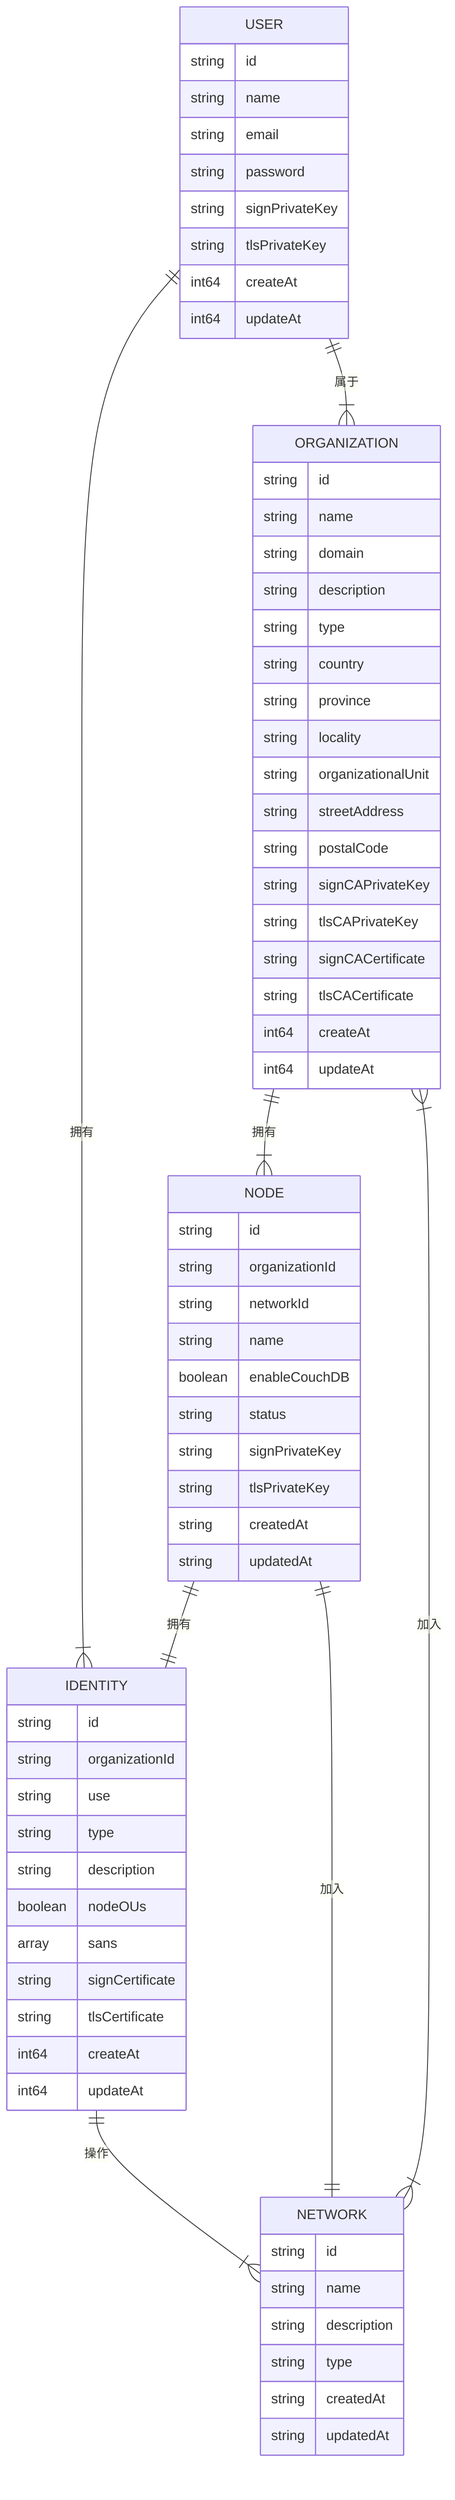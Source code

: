 erDiagram
    USER {
        string id
        string name
        string email
        string password
        string signPrivateKey
        string tlsPrivateKey
        int64  createAt
        int64  updateAt
    }
    ORGANIZATION {
        string id
        string name
        string domain
        string description
        string type
        string country
        string province
        string locality
        string organizationalUnit
        string streetAddress
        string postalCode
        string signCAPrivateKey
        string tlsCAPrivateKey
        string signCACertificate
        string tlsCACertificate
        int64  createAt
        int64  updateAt
    }
    IDENTITY {
        string  id
        string  organizationId
        string  use
        string  type
        string  description
        boolean nodeOUs
        array   sans
        string  signCertificate
        string  tlsCertificate
        int64   createAt
        int64   updateAt
    }
    NETWORK {
        string id
        string name
        string description
        string type
        string createdAt
        string updatedAt
    }
    NODE {
        string  id
        string  organizationId
        string  networkId
        string  name
        boolean enableCouchDB
        string  status
        string signPrivateKey
        string tlsPrivateKey
        string createdAt
        string updatedAt
    }

    IDENTITY ||--|{ NETWORK : "操作"
    USER ||--|{ ORGANIZATION : "属于"
    USER ||--|{ IDENTITY : "拥有"
    NODE ||--|| IDENTITY : "拥有"
    NODE ||--|| NETWORK : "加入"
    ORGANIZATION }|--|{ NETWORK : "加入"
    ORGANIZATION ||--|{ NODE : "拥有"